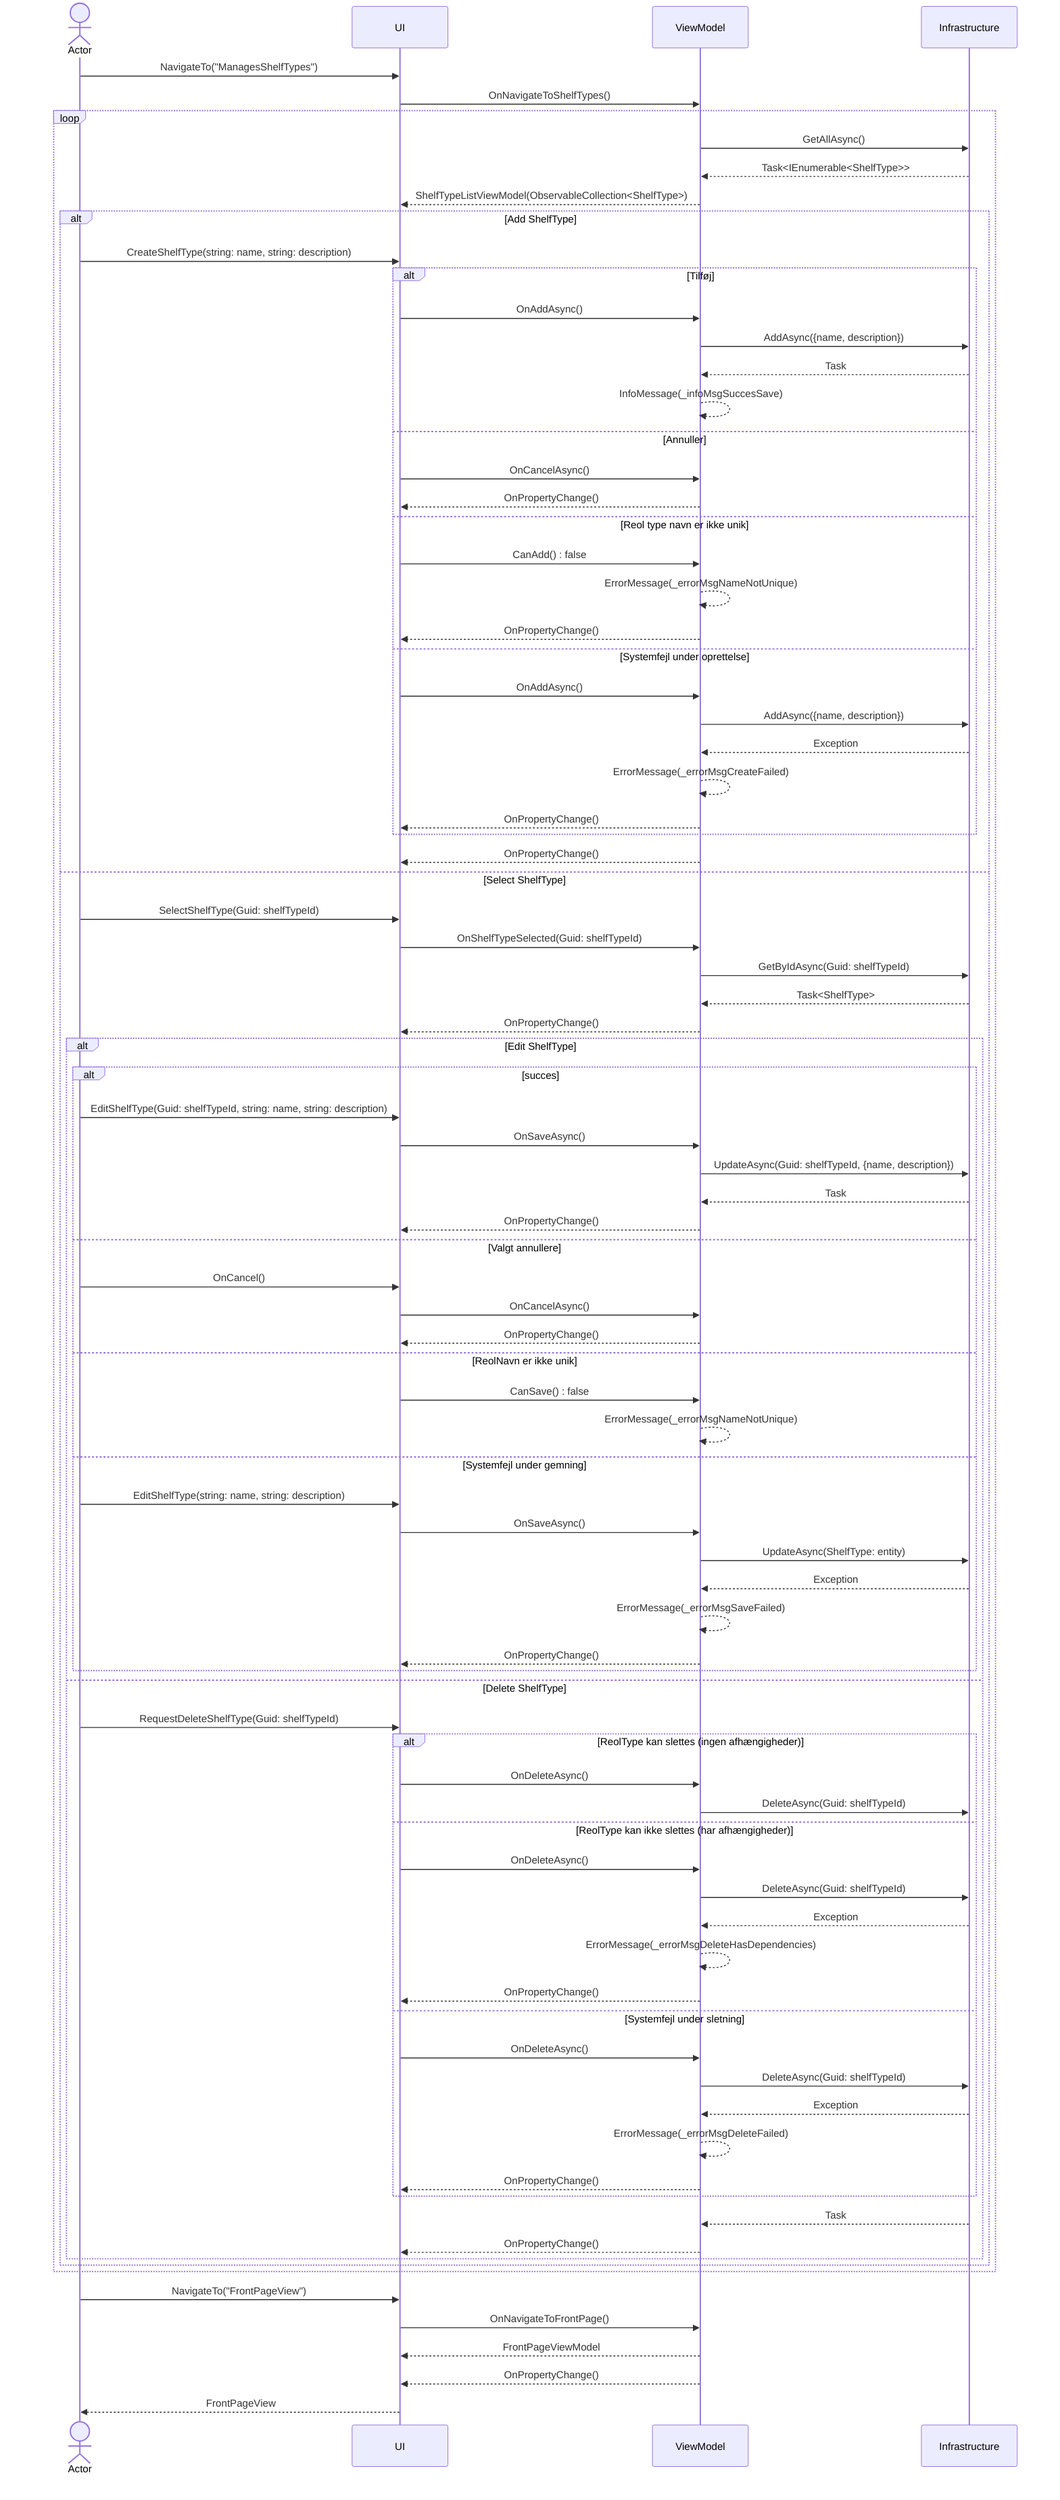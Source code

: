 ﻿sequenceDiagram
    actor Ejer as Actor
    participant UI
    participant ViewModel
    participant Infrastructure

    Ejer->>UI: NavigateTo("ManagesShelfTypes")
    UI->>ViewModel: OnNavigateToShelfTypes()
    loop
        ViewModel->>Infrastructure: GetAllAsync()
        Infrastructure-->>ViewModel: Task<IEnumerable<ShelfType>>
        ViewModel-->>UI: ShelfTypeListViewModel(ObservableCollection<ShelfType>)

        alt Add ShelfType
            Ejer->>UI: CreateShelfType(string: name, string: description)
            alt Tilføj
                UI->>ViewModel: OnAddAsync()
                ViewModel->>Infrastructure: AddAsync({name, description})
                Infrastructure-->>ViewModel: Task
                ViewModel-->>ViewModel: InfoMessage(_infoMsgSuccesSave)
            else Annuller
                UI->>ViewModel: OnCancelAsync()
                ViewModel-->>UI: OnPropertyChange() # Populate form fields and pop listVm and Messages
            else Reol type navn er ikke unik
                UI->>ViewModel: CanAdd() : false
                ViewModel-->>ViewModel: ErrorMessage(_errorMsgNameNotUnique)
                ViewModel-->>UI: OnPropertyChange() # Populate form fields and pop listVm and Messages
            else Systemfejl under oprettelse
                UI->>ViewModel: OnAddAsync()
                ViewModel->>Infrastructure: AddAsync({name, description})
                Infrastructure-->>ViewModel: Exception # It logs error before Exception
                ViewModel-->>ViewModel: ErrorMessage(_errorMsgCreateFailed)
                ViewModel-->>UI: OnPropertyChange() # Populate form fields and pop listVm and Messages
            end
            ViewModel-->>UI: OnPropertyChange() # Populate form fields and pop listVm and Messages
        else Select ShelfType
            Ejer->>UI: SelectShelfType(Guid: shelfTypeId)
            UI->>ViewModel: OnShelfTypeSelected(Guid: shelfTypeId)
            ViewModel->>Infrastructure: GetByIdAsync(Guid: shelfTypeId)
            Infrastructure-->>ViewModel: Task<ShelfType>
            ViewModel-->>UI: OnPropertyChange() # Populate form fields and pop listVm and Messages

            alt Edit ShelfType
                alt succes
                    Ejer->>UI: EditShelfType(Guid: shelfTypeId, string: name, string: description)
                    UI->>ViewModel: OnSaveAsync()
                    ViewModel->>Infrastructure: UpdateAsync(Guid: shelfTypeId, {name, description})
                    Infrastructure-->>ViewModel: Task
                    ViewModel-->>UI: OnPropertyChange() # Populate form fields and pop listVm and Messages
                else Valgt annullere
                    Ejer->>UI: OnCancel()
                    UI->>ViewModel: OnCancelAsync()
                    ViewModel-->>UI: OnPropertyChange() # Populate clear fields and pop listVm and Messages
                else ReolNavn er ikke unik
                    UI->>ViewModel: CanSave() : false
                    ViewModel-->>ViewModel: ErrorMessage(_errorMsgNameNotUnique)
                else Systemfejl under gemning
                    Ejer->>UI: EditShelfType(string: name, string: description)
                    UI->>ViewModel: OnSaveAsync()
                    ViewModel->>Infrastructure: UpdateAsync(ShelfType: entity)
                    Infrastructure-->>ViewModel: Exception # It logs error before Exception
                    ViewModel-->>ViewModel: ErrorMessage(_errorMsgSaveFailed)
                    ViewModel-->>UI: OnPropertyChange() # Populate form fields and pop listVm and Messages
                end
            else Delete ShelfType
                Ejer->>UI: RequestDeleteShelfType(Guid: shelfTypeId)
                alt ReolType kan slettes (ingen afhængigheder)

                UI->>ViewModel: OnDeleteAsync()
                ViewModel->>Infrastructure: DeleteAsync(Guid: shelfTypeId)
                else ReolType kan ikke slettes (har afhængigheder)
                    UI->>ViewModel: OnDeleteAsync()
                    ViewModel->>Infrastructure: DeleteAsync(Guid: shelfTypeId)
                    Infrastructure-->>ViewModel: Exception # It logs error before Exception
                    ViewModel-->>ViewModel: ErrorMessage(_errorMsgDeleteHasDependencies)
                    ViewModel-->>UI: OnPropertyChange() # Populate form fields and pop listVm and Messages
                else Systemfejl under sletning
                    UI->>ViewModel: OnDeleteAsync()
                    ViewModel->>Infrastructure: DeleteAsync(Guid: shelfTypeId)
                    Infrastructure-->>ViewModel: Exception # It logs error before Exception
                    ViewModel-->>ViewModel: ErrorMessage(_errorMsgDeleteFailed)
                    ViewModel-->>UI: OnPropertyChange() # Populate form fields and pop listVm and Messages
                end
                Infrastructure-->>ViewModel: Task
                ViewModel-->>UI: OnPropertyChange() # Populate clear fields and pop listVm and Messages
            end
        end
    end
    Ejer->>UI: NavigateTo("FrontPageView")
    UI->>ViewModel: OnNavigateToFrontPage()
    ViewModel-->>UI: FrontPageViewModel
    ViewModel-->>UI: OnPropertyChange() # Populate form fields and pop listVm and Messages
    UI-->>Ejer: FrontPageView